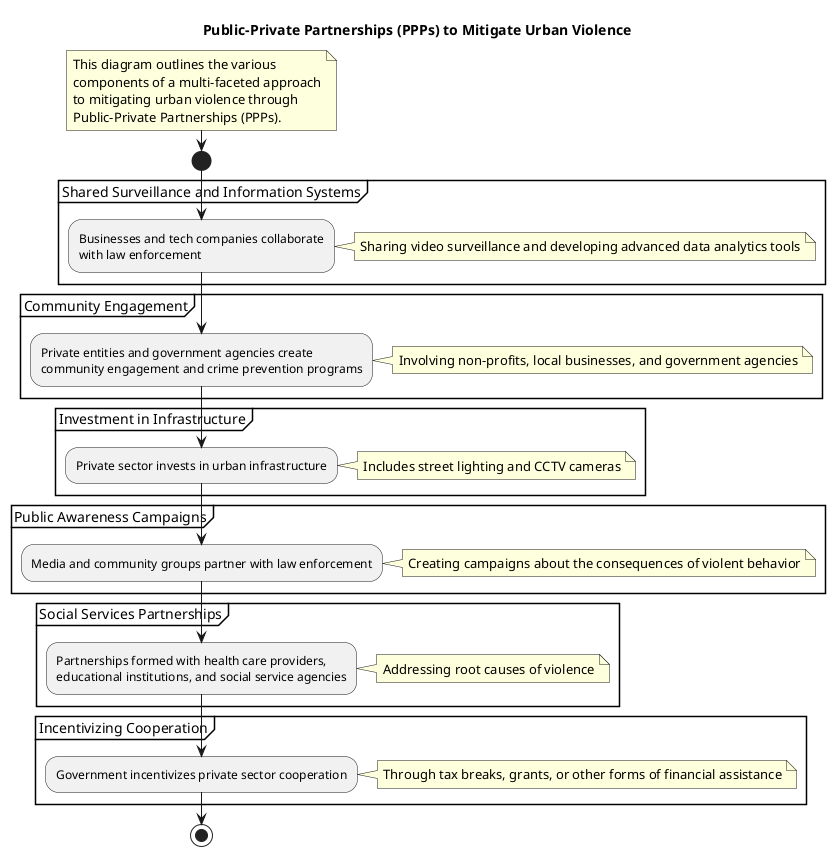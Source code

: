 @startuml

title Public-Private Partnerships (PPPs) to Mitigate Urban Violence

note right
This diagram outlines the various
components of a multi-faceted approach
to mitigating urban violence through 
Public-Private Partnerships (PPPs).
end note

start

partition "Shared Surveillance and Information Systems" {
  :Businesses and tech companies collaborate
  with law enforcement;
  note right: Sharing video surveillance and developing advanced data analytics tools
}

partition "Community Engagement" {
  :Private entities and government agencies create
  community engagement and crime prevention programs;
  note right: Involving non-profits, local businesses, and government agencies
}

partition "Investment in Infrastructure" {
  :Private sector invests in urban infrastructure;
  note right: Includes street lighting and CCTV cameras
}

partition "Public Awareness Campaigns" {
  :Media and community groups partner with law enforcement;
  note right: Creating campaigns about the consequences of violent behavior
}

partition "Social Services Partnerships" {
  :Partnerships formed with health care providers,
  educational institutions, and social service agencies;
  note right: Addressing root causes of violence
}

partition "Incentivizing Cooperation" {
  :Government incentivizes private sector cooperation;
  note right: Through tax breaks, grants, or other forms of financial assistance
}

stop

@enduml
